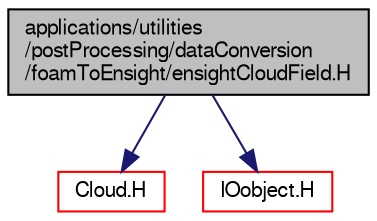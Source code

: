 digraph "applications/utilities/postProcessing/dataConversion/foamToEnsight/ensightCloudField.H"
{
  bgcolor="transparent";
  edge [fontname="FreeSans",fontsize="10",labelfontname="FreeSans",labelfontsize="10"];
  node [fontname="FreeSans",fontsize="10",shape=record];
  Node0 [label="applications/utilities\l/postProcessing/dataConversion\l/foamToEnsight/ensightCloudField.H",height=0.2,width=0.4,color="black", fillcolor="grey75", style="filled", fontcolor="black"];
  Node0 -> Node1 [color="midnightblue",fontsize="10",style="solid",fontname="FreeSans"];
  Node1 [label="Cloud.H",height=0.2,width=0.4,color="red",URL="$a04847.html"];
  Node0 -> Node50 [color="midnightblue",fontsize="10",style="solid",fontname="FreeSans"];
  Node50 [label="IOobject.H",height=0.2,width=0.4,color="red",URL="$a08987.html"];
}
